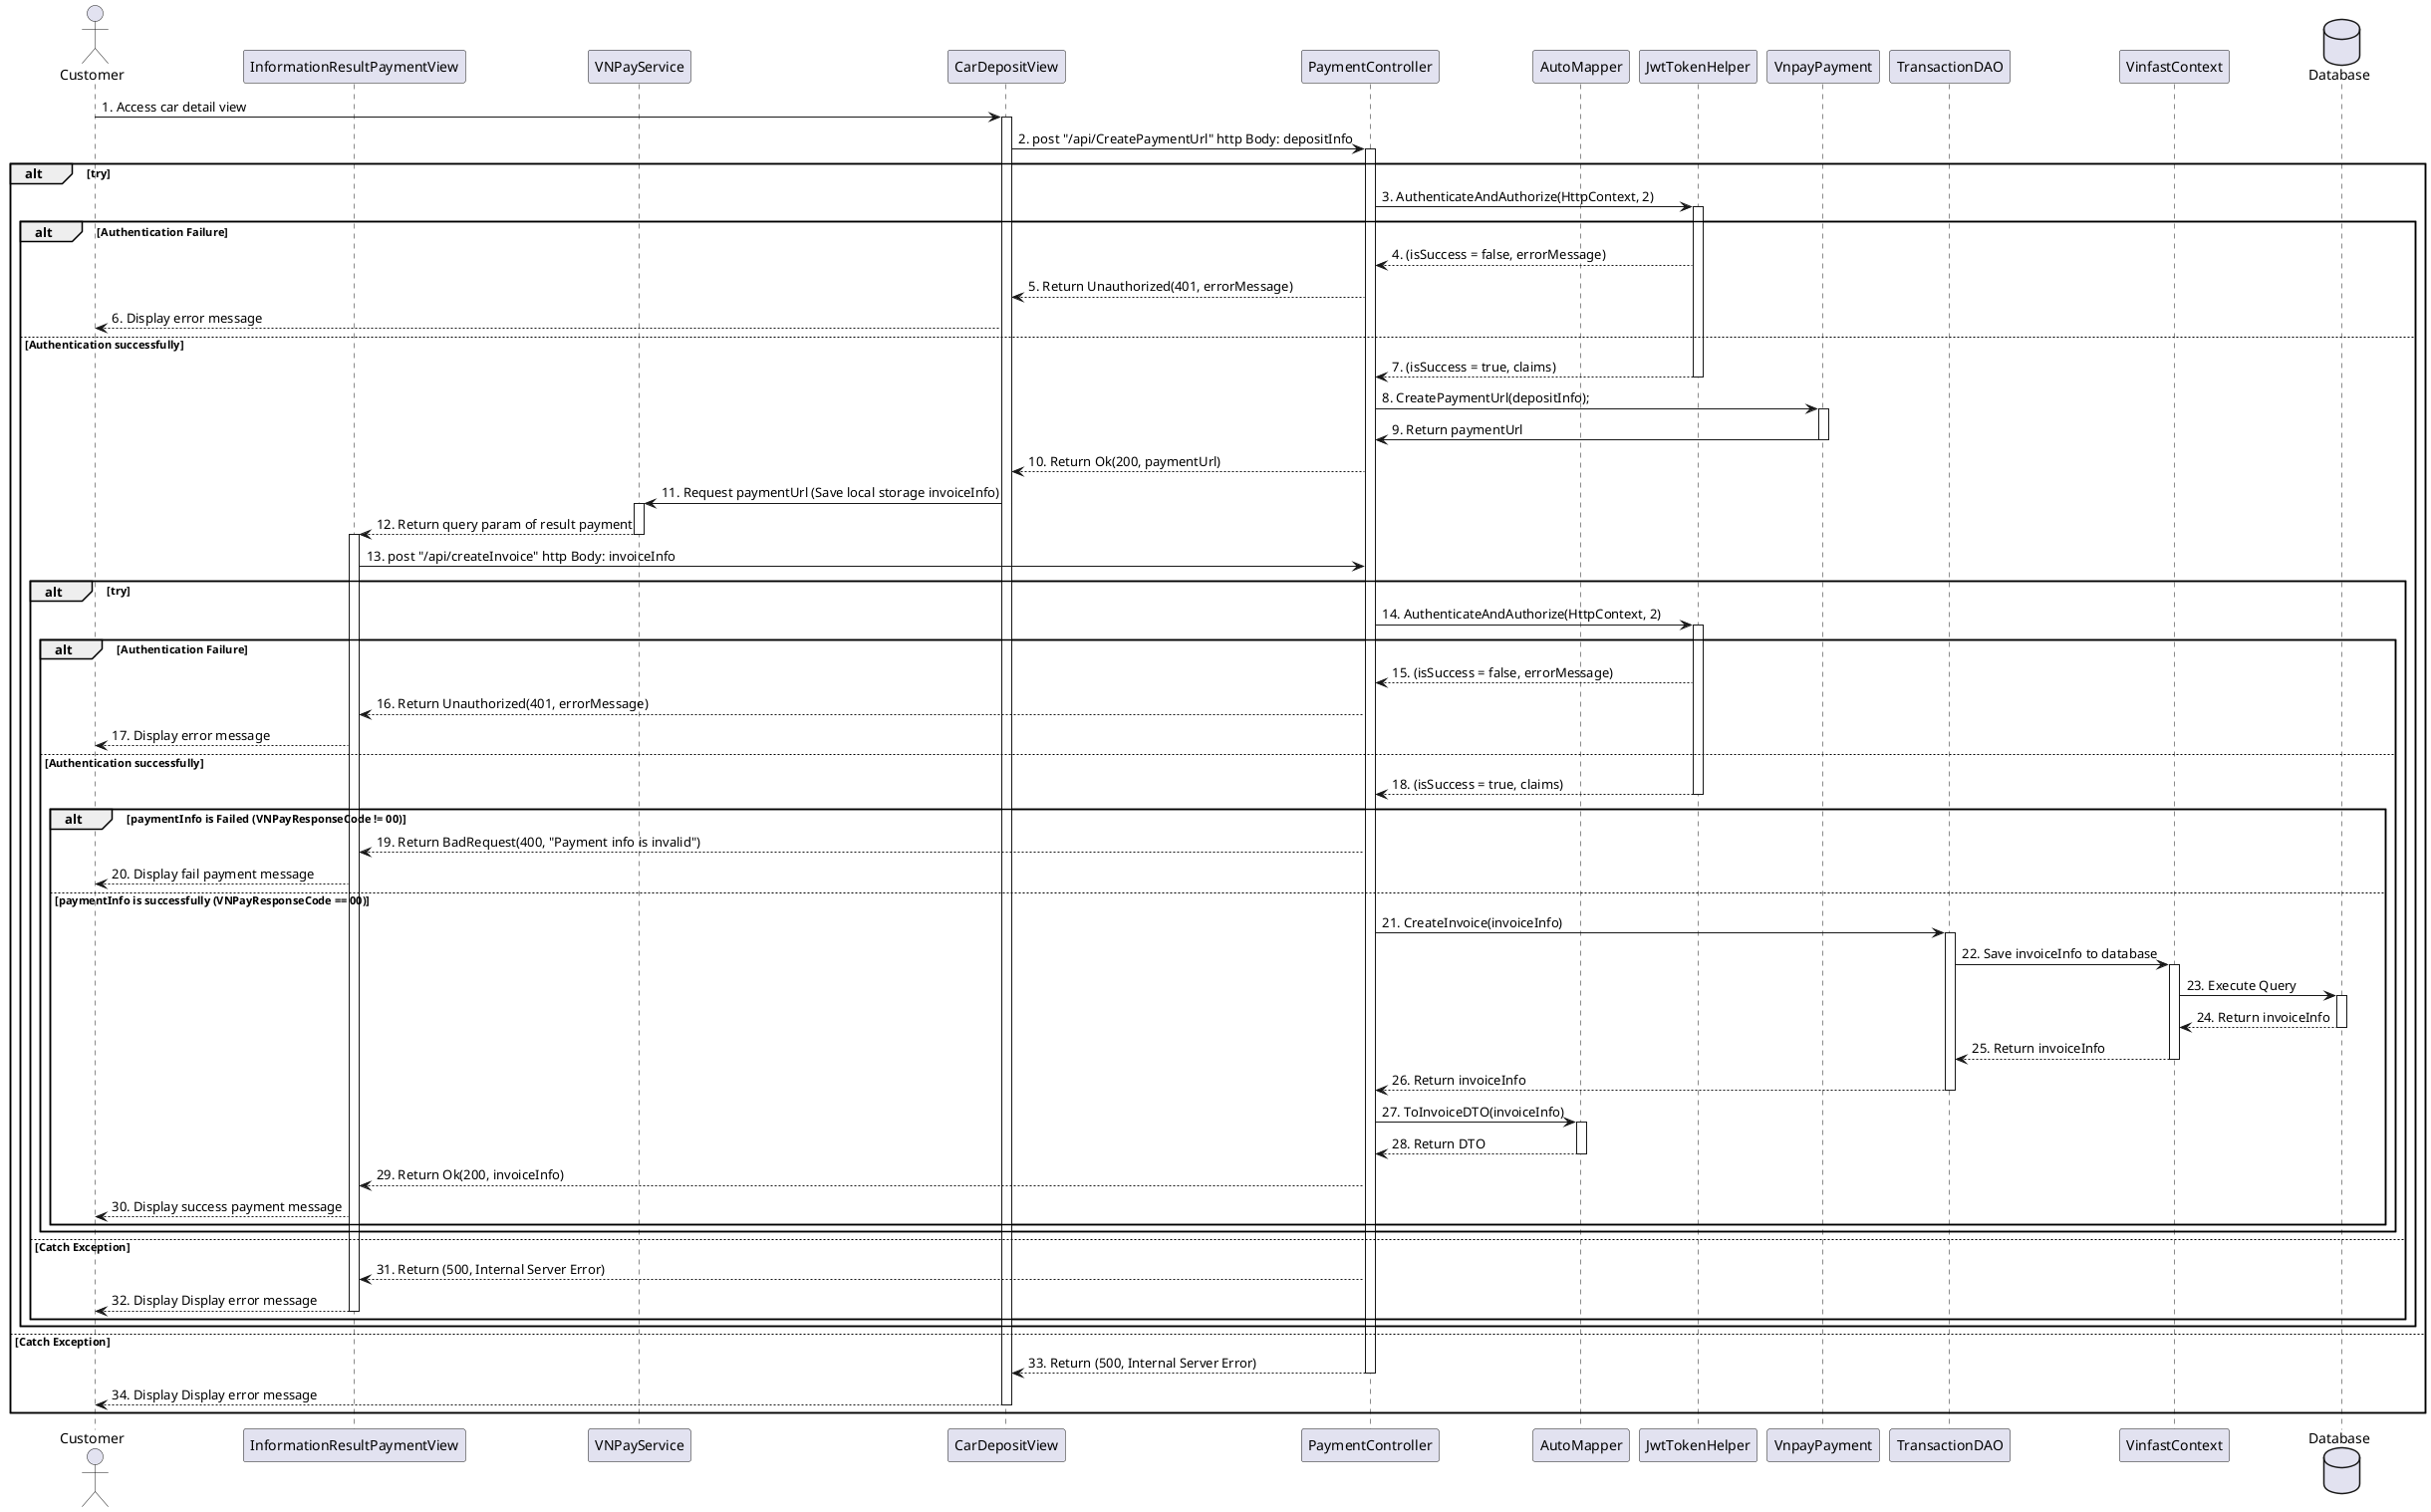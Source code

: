@startuml
actor Customer
participant InformationResultPaymentView
participant VNPayService
participant CarDepositView
participant PaymentController
participant AutoMapper
participant JwtTokenHelper
participant VnpayPayment
participant TransactionDAO
participant VinfastContext
database Database


Customer -> CarDepositView: 1. Access car detail view
activate CarDepositView

    CarDepositView -> PaymentController: 2. post "/api/CreatePaymentUrl" http Body: depositInfo
alt try
    activate PaymentController

    PaymentController -> JwtTokenHelper: 3. AuthenticateAndAuthorize(HttpContext, 2)
        alt Authentication Failure
            activate JwtTokenHelper
            JwtTokenHelper --> PaymentController: 4. (isSuccess = false, errorMessage)
            PaymentController --> CarDepositView: 5. Return Unauthorized(401, errorMessage)
            CarDepositView --> Customer: 6. Display error message
            
        else Authentication successfully
            JwtTokenHelper --> PaymentController: 7. (isSuccess = true, claims)
            deactivate JwtTokenHelper
            
            PaymentController -> VnpayPayment: 8. CreatePaymentUrl(depositInfo);
            activate VnpayPayment
            VnpayPayment -> PaymentController: 9. Return paymentUrl
            deactivate VnpayPayment
            PaymentController --> CarDepositView: 10. Return Ok(200, paymentUrl)
            CarDepositView -> VNPayService: 11. Request paymentUrl (Save local storage invoiceInfo)
            activate VNPayService
            VNPayService --> InformationResultPaymentView: 12. Return query param of result payment
            deactivate VNPayService
            activate InformationResultPaymentView
            InformationResultPaymentView -> PaymentController: 13. post "/api/createInvoice" http Body: invoiceInfo
            alt try
                PaymentController -> JwtTokenHelper: 14. AuthenticateAndAuthorize(HttpContext, 2)
                activate JwtTokenHelper
                alt Authentication Failure 
                    JwtTokenHelper --> PaymentController: 15. (isSuccess = false, errorMessage)
                    PaymentController --> InformationResultPaymentView: 16. Return Unauthorized(401, errorMessage)
                    InformationResultPaymentView --> Customer: 17. Display error message
                else Authentication successfully 
                    JwtTokenHelper --> PaymentController: 18. (isSuccess = true, claims)
                    deactivate JwtTokenHelper
                    alt paymentInfo is Failed (VNPayResponseCode != 00)
                        PaymentController --> InformationResultPaymentView: 19. Return BadRequest(400, "Payment info is invalid")
                        InformationResultPaymentView --> Customer: 20. Display fail payment message
                    else paymentInfo is successfully (VNPayResponseCode == 00)
                        PaymentController -> TransactionDAO: 21. CreateInvoice(invoiceInfo)
                        activate TransactionDAO
                        TransactionDAO -> VinfastContext: 22. Save invoiceInfo to database
                        activate VinfastContext
                        VinfastContext -> Database: 23. Execute Query
                        activate Database
                        Database --> VinfastContext: 24. Return invoiceInfo
                        deactivate Database
                        VinfastContext --> TransactionDAO: 25. Return invoiceInfo
                        deactivate VinfastContext
                        TransactionDAO --> PaymentController: 26. Return invoiceInfo
                        deactivate TransactionDAO
                        PaymentController -> AutoMapper: 27. ToInvoiceDTO(invoiceInfo)
                        activate AutoMapper
                        AutoMapper --> PaymentController: 28. Return DTO
                        deactivate AutoMapper

                        PaymentController --> InformationResultPaymentView: 29. Return Ok(200, invoiceInfo)
                        InformationResultPaymentView --> Customer: 30. Display success payment message

                    end
                end
            else Catch Exception
                PaymentController --> InformationResultPaymentView: 31. Return (500, Internal Server Error)
                InformationResultPaymentView --> Customer: 32. Display Display error message
                deactivate InformationResultPaymentView
            end
        end
else Catch Exception
    PaymentController --> CarDepositView: 33. Return (500, Internal Server Error)
    deactivate PaymentController
    CarDepositView --> Customer: 34. Display Display error message
deactivate CarDepositView
end




@enduml